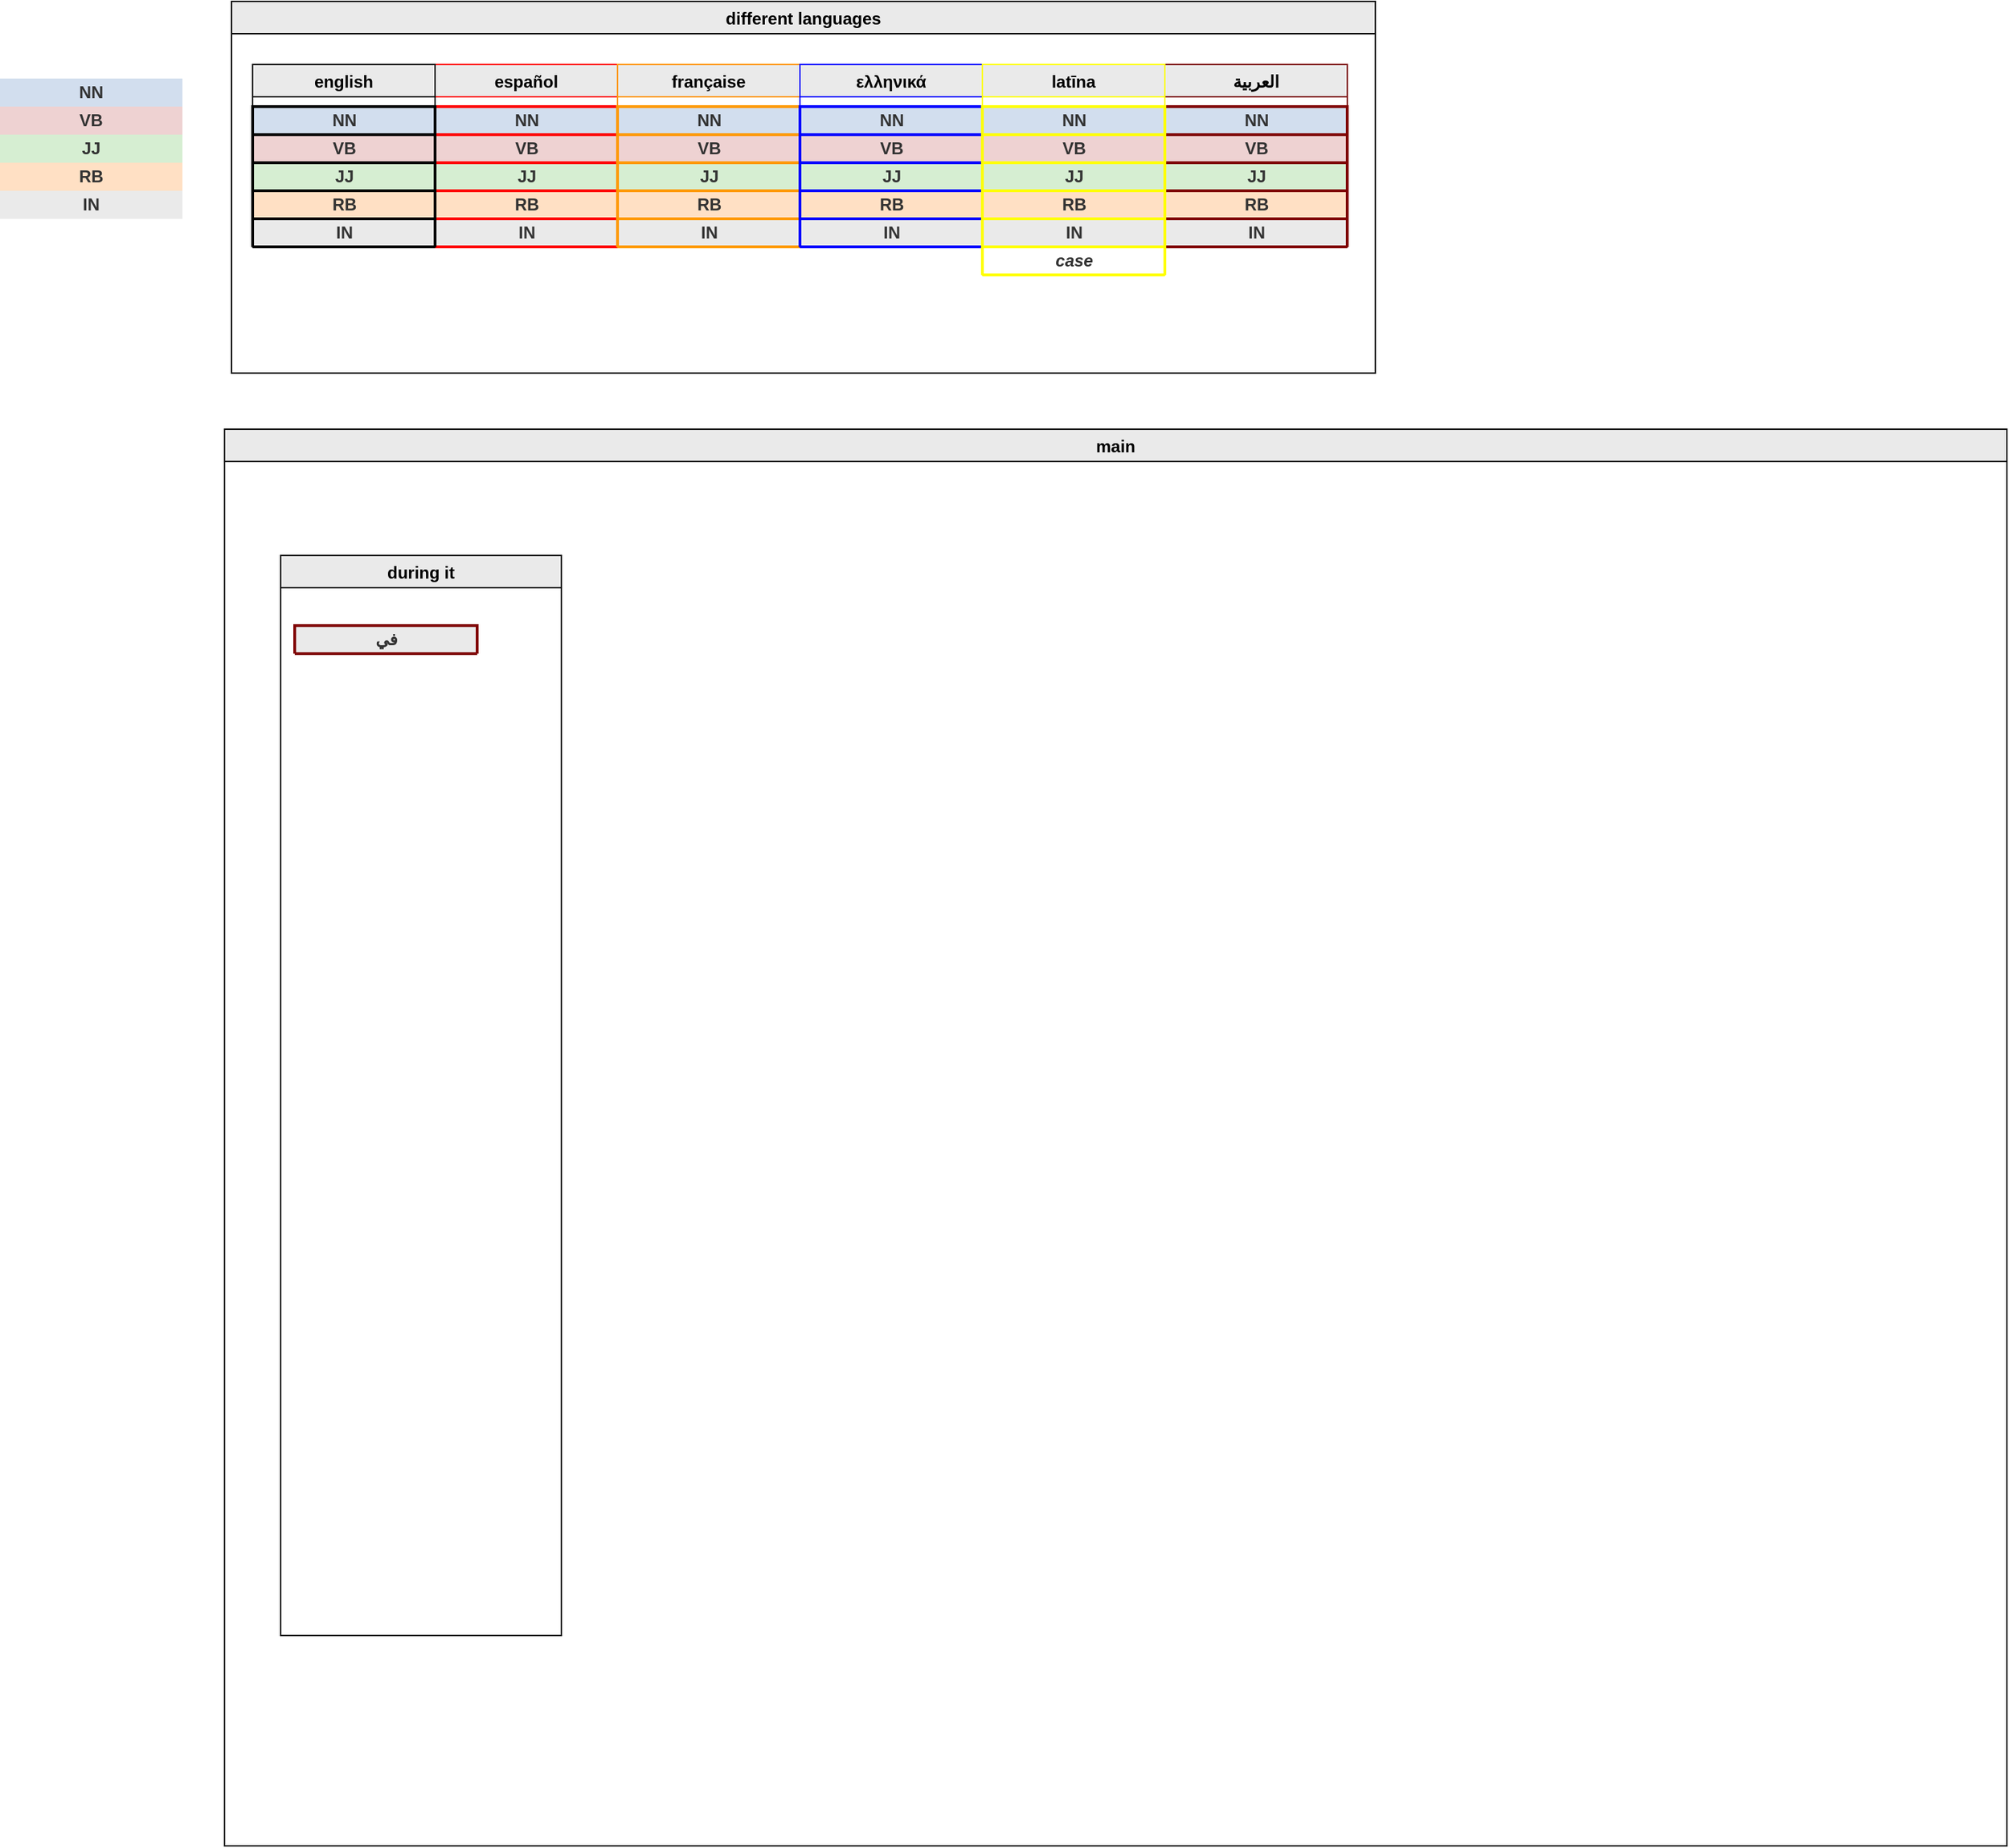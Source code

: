 <mxfile version="14.6.13" type="device"><diagram id="Lv6X66hLc7pnR628grv9" name="Page-1"><mxGraphModel dx="497" dy="370" grid="1" gridSize="10" guides="1" tooltips="1" connect="1" arrows="1" fold="1" page="1" pageScale="1" pageWidth="850" pageHeight="1100" math="0" shadow="0"><root><mxCell id="0"/><mxCell id="1" parent="0"/><mxCell id="_Sg2QXHfvqpjBRw9NtjB-1" value="&lt;b&gt;NN&lt;/b&gt;" style="rounded=0;whiteSpace=wrap;html=1;fontColor=#333333;strokeColor=none;fillColor=#d2deee;" vertex="1" parent="1"><mxGeometry x="160" y="200" width="130" height="20" as="geometry"/></mxCell><mxCell id="_Sg2QXHfvqpjBRw9NtjB-2" value="&lt;b&gt;VB&lt;/b&gt;" style="rounded=0;whiteSpace=wrap;html=1;fontColor=#333333;strokeColor=none;fillColor=#eed2d2;" vertex="1" parent="1"><mxGeometry x="160" y="220" width="130" height="20" as="geometry"/></mxCell><mxCell id="_Sg2QXHfvqpjBRw9NtjB-3" value="&lt;b&gt;JJ&lt;/b&gt;" style="rounded=0;whiteSpace=wrap;html=1;fontColor=#333333;strokeColor=none;fillColor=#d6eed2;" vertex="1" parent="1"><mxGeometry x="160" y="240" width="130" height="20" as="geometry"/></mxCell><mxCell id="_Sg2QXHfvqpjBRw9NtjB-4" value="&lt;b&gt;RB&lt;/b&gt;" style="rounded=0;whiteSpace=wrap;html=1;fontColor=#333333;strokeColor=none;fillColor=#ffe0c4;" vertex="1" parent="1"><mxGeometry x="160" y="260" width="130" height="20" as="geometry"/></mxCell><mxCell id="_Sg2QXHfvqpjBRw9NtjB-5" value="&lt;b&gt;IN&lt;/b&gt;" style="rounded=0;whiteSpace=wrap;html=1;fontColor=#333333;fillColor=#EAEAEA;strokeColor=none;" vertex="1" parent="1"><mxGeometry x="160" y="280" width="130" height="20" as="geometry"/></mxCell><mxCell id="_Sg2QXHfvqpjBRw9NtjB-65" value="different languages" style="swimlane;strokeWidth=1;gradientColor=none;fillColor=#EAEAEA;" vertex="1" parent="1"><mxGeometry x="325" y="145" width="815" height="265" as="geometry"><mxRectangle x="325" y="145" width="140" height="23" as="alternateBounds"/></mxGeometry></mxCell><mxCell id="_Sg2QXHfvqpjBRw9NtjB-13" value="español" style="swimlane;fontFamily=Helvetica;fontSize=12;fontColor=#000000;align=center;startSize=23;strokeColor=#FF0000;strokeWidth=1;fillColor=#EAEAEA;" vertex="1" parent="_Sg2QXHfvqpjBRw9NtjB-65"><mxGeometry x="145" y="45" width="130" height="130" as="geometry"><mxRectangle x="145" y="45" width="70" height="23" as="alternateBounds"/></mxGeometry></mxCell><mxCell id="_Sg2QXHfvqpjBRw9NtjB-6" value="&lt;b&gt;NN&lt;/b&gt;" style="swimlane;fontFamily=Helvetica;fontSize=12;fontColor=#333333;align=center;startSize=23;strokeColor=#ff0000;strokeWidth=2;fillColor=#d2deee;html=1;" vertex="1" parent="_Sg2QXHfvqpjBRw9NtjB-13"><mxGeometry y="30" width="130" height="20" as="geometry"/></mxCell><mxCell id="_Sg2QXHfvqpjBRw9NtjB-7" value="&lt;b&gt;VB&lt;/b&gt;" style="swimlane;fontFamily=Helvetica;fontSize=12;fontColor=#333333;align=center;startSize=23;strokeColor=#ff0000;strokeWidth=2;fillColor=#eed2d2;html=1;" vertex="1" parent="_Sg2QXHfvqpjBRw9NtjB-13"><mxGeometry y="50" width="130" height="20" as="geometry"/></mxCell><mxCell id="_Sg2QXHfvqpjBRw9NtjB-8" value="&lt;b&gt;JJ&lt;/b&gt;" style="swimlane;fontFamily=Helvetica;fontSize=12;fontColor=#333333;align=center;startSize=23;strokeColor=#ff0000;strokeWidth=2;fillColor=#d6eed2;html=1;" vertex="1" parent="_Sg2QXHfvqpjBRw9NtjB-13"><mxGeometry y="70" width="130" height="20" as="geometry"/></mxCell><mxCell id="_Sg2QXHfvqpjBRw9NtjB-9" value="&lt;b&gt;RB&lt;/b&gt;" style="swimlane;fontFamily=Helvetica;fontSize=12;fontColor=#333333;align=center;startSize=23;strokeColor=#ff0000;strokeWidth=2;fillColor=#ffe0c4;html=1;" vertex="1" parent="_Sg2QXHfvqpjBRw9NtjB-13"><mxGeometry y="90" width="130" height="20" as="geometry"/></mxCell><mxCell id="_Sg2QXHfvqpjBRw9NtjB-10" value="&lt;b&gt;IN&lt;/b&gt;" style="swimlane;fontFamily=Helvetica;fontSize=12;fontColor=#333333;align=center;startSize=23;strokeColor=#ff0000;strokeWidth=2;fillColor=#EAEAEA;html=1;" vertex="1" parent="_Sg2QXHfvqpjBRw9NtjB-13"><mxGeometry y="110" width="130" height="20" as="geometry"/></mxCell><mxCell id="_Sg2QXHfvqpjBRw9NtjB-20" value="english" style="swimlane;fontFamily=Helvetica;fontSize=12;fontColor=#000000;align=center;startSize=23;strokeColor=#000000;strokeWidth=1;fillColor=#EAEAEA;" vertex="1" parent="_Sg2QXHfvqpjBRw9NtjB-65"><mxGeometry x="15" y="45" width="130" height="130" as="geometry"><mxRectangle x="330" y="180" width="70" height="23" as="alternateBounds"/></mxGeometry></mxCell><mxCell id="_Sg2QXHfvqpjBRw9NtjB-21" value="&lt;b&gt;NN&lt;/b&gt;" style="swimlane;fontFamily=Helvetica;fontSize=12;fontColor=#333333;align=center;startSize=23;strokeColor=#000000;strokeWidth=2;fillColor=#d2deee;html=1;collapsible=0;" vertex="1" parent="_Sg2QXHfvqpjBRw9NtjB-20"><mxGeometry y="30" width="130" height="20" as="geometry"/></mxCell><mxCell id="_Sg2QXHfvqpjBRw9NtjB-22" value="&lt;b&gt;VB&lt;/b&gt;" style="swimlane;fontFamily=Helvetica;fontSize=12;fontColor=#333333;align=center;startSize=23;strokeColor=#000000;strokeWidth=2;fillColor=#eed2d2;html=1;collapsible=0;" vertex="1" parent="_Sg2QXHfvqpjBRw9NtjB-20"><mxGeometry y="50" width="130" height="20" as="geometry"/></mxCell><mxCell id="_Sg2QXHfvqpjBRw9NtjB-23" value="&lt;b&gt;JJ&lt;/b&gt;" style="swimlane;fontFamily=Helvetica;fontSize=12;fontColor=#333333;align=center;startSize=23;strokeColor=#000000;strokeWidth=2;fillColor=#d6eed2;html=1;collapsible=0;" vertex="1" parent="_Sg2QXHfvqpjBRw9NtjB-20"><mxGeometry y="70" width="130" height="20" as="geometry"/></mxCell><mxCell id="_Sg2QXHfvqpjBRw9NtjB-24" value="&lt;b&gt;RB&lt;/b&gt;" style="swimlane;fontFamily=Helvetica;fontSize=12;fontColor=#333333;align=center;startSize=23;strokeColor=#000000;strokeWidth=2;fillColor=#ffe0c4;html=1;collapsible=0;" vertex="1" parent="_Sg2QXHfvqpjBRw9NtjB-20"><mxGeometry y="90" width="130" height="20" as="geometry"/></mxCell><mxCell id="_Sg2QXHfvqpjBRw9NtjB-25" value="&lt;b&gt;IN&lt;/b&gt;" style="swimlane;fontFamily=Helvetica;fontSize=12;fontColor=#333333;align=center;startSize=23;strokeColor=#000000;strokeWidth=2;fillColor=#EAEAEA;html=1;swimlaneLine=1;collapsible=0;" vertex="1" parent="_Sg2QXHfvqpjBRw9NtjB-20"><mxGeometry y="110" width="130" height="20" as="geometry"/></mxCell><mxCell id="_Sg2QXHfvqpjBRw9NtjB-27" value="française" style="swimlane;fontFamily=Helvetica;fontSize=12;fontColor=#000000;align=center;startSize=23;strokeColor=#ff9900;strokeWidth=1;fillColor=#EAEAEA;" vertex="1" parent="_Sg2QXHfvqpjBRw9NtjB-65"><mxGeometry x="275" y="45" width="130" height="130" as="geometry"><mxRectangle x="330" y="180" width="70" height="23" as="alternateBounds"/></mxGeometry></mxCell><mxCell id="_Sg2QXHfvqpjBRw9NtjB-28" value="&lt;b&gt;NN&lt;/b&gt;" style="swimlane;fontFamily=Helvetica;fontSize=12;fontColor=#333333;align=center;startSize=23;strokeColor=#ff9900;strokeWidth=2;fillColor=#d2deee;html=1;" vertex="1" parent="_Sg2QXHfvqpjBRw9NtjB-27"><mxGeometry y="30" width="130" height="20" as="geometry"/></mxCell><mxCell id="_Sg2QXHfvqpjBRw9NtjB-29" value="&lt;b&gt;VB&lt;/b&gt;" style="swimlane;fontFamily=Helvetica;fontSize=12;fontColor=#333333;align=center;startSize=23;strokeColor=#ff9900;strokeWidth=2;fillColor=#eed2d2;html=1;" vertex="1" parent="_Sg2QXHfvqpjBRw9NtjB-27"><mxGeometry y="50" width="130" height="20" as="geometry"/></mxCell><mxCell id="_Sg2QXHfvqpjBRw9NtjB-30" value="&lt;b&gt;JJ&lt;/b&gt;" style="swimlane;fontFamily=Helvetica;fontSize=12;fontColor=#333333;align=center;startSize=23;strokeColor=#ff9900;strokeWidth=2;fillColor=#d6eed2;html=1;" vertex="1" parent="_Sg2QXHfvqpjBRw9NtjB-27"><mxGeometry y="70" width="130" height="20" as="geometry"/></mxCell><mxCell id="_Sg2QXHfvqpjBRw9NtjB-31" value="&lt;b&gt;RB&lt;/b&gt;" style="swimlane;fontFamily=Helvetica;fontSize=12;fontColor=#333333;align=center;startSize=23;strokeColor=#ff9900;strokeWidth=2;fillColor=#ffe0c4;html=1;" vertex="1" parent="_Sg2QXHfvqpjBRw9NtjB-27"><mxGeometry y="90" width="130" height="20" as="geometry"/></mxCell><mxCell id="_Sg2QXHfvqpjBRw9NtjB-32" value="&lt;b&gt;IN&lt;/b&gt;" style="swimlane;fontFamily=Helvetica;fontSize=12;fontColor=#333333;align=center;startSize=23;strokeColor=#ff9900;strokeWidth=2;fillColor=#EAEAEA;html=1;" vertex="1" parent="_Sg2QXHfvqpjBRw9NtjB-27"><mxGeometry y="110" width="130" height="20" as="geometry"/></mxCell><mxCell id="_Sg2QXHfvqpjBRw9NtjB-33" value="ελληνικά" style="swimlane;fontFamily=Helvetica;fontSize=12;fontColor=#000000;align=center;startSize=23;strokeColor=#0000ff;strokeWidth=1;fillColor=#EAEAEA;" vertex="1" parent="_Sg2QXHfvqpjBRw9NtjB-65"><mxGeometry x="405" y="45" width="130" height="130" as="geometry"><mxRectangle x="330" y="180" width="70" height="23" as="alternateBounds"/></mxGeometry></mxCell><mxCell id="_Sg2QXHfvqpjBRw9NtjB-34" value="&lt;b&gt;NN&lt;/b&gt;" style="swimlane;fontFamily=Helvetica;fontSize=12;fontColor=#333333;align=center;startSize=23;strokeColor=#0000ff;strokeWidth=2;fillColor=#d2deee;html=1;" vertex="1" parent="_Sg2QXHfvqpjBRw9NtjB-33"><mxGeometry y="30" width="130" height="20" as="geometry"/></mxCell><mxCell id="_Sg2QXHfvqpjBRw9NtjB-35" value="&lt;b&gt;VB&lt;/b&gt;" style="swimlane;fontFamily=Helvetica;fontSize=12;fontColor=#333333;align=center;startSize=23;strokeColor=#0000ff;strokeWidth=2;fillColor=#eed2d2;html=1;" vertex="1" parent="_Sg2QXHfvqpjBRw9NtjB-33"><mxGeometry y="50" width="130" height="20" as="geometry"/></mxCell><mxCell id="_Sg2QXHfvqpjBRw9NtjB-36" value="&lt;b&gt;JJ&lt;/b&gt;" style="swimlane;fontFamily=Helvetica;fontSize=12;fontColor=#333333;align=center;startSize=23;strokeColor=#0000ff;strokeWidth=2;fillColor=#d6eed2;html=1;" vertex="1" parent="_Sg2QXHfvqpjBRw9NtjB-33"><mxGeometry y="70" width="130" height="20" as="geometry"/></mxCell><mxCell id="_Sg2QXHfvqpjBRw9NtjB-37" value="&lt;b&gt;RB&lt;/b&gt;" style="swimlane;fontFamily=Helvetica;fontSize=12;fontColor=#333333;align=center;startSize=23;strokeColor=#0000ff;strokeWidth=2;fillColor=#ffe0c4;html=1;" vertex="1" parent="_Sg2QXHfvqpjBRw9NtjB-33"><mxGeometry y="90" width="130" height="20" as="geometry"/></mxCell><mxCell id="_Sg2QXHfvqpjBRw9NtjB-38" value="&lt;b&gt;IN&lt;/b&gt;" style="swimlane;fontFamily=Helvetica;fontSize=12;fontColor=#333333;align=center;startSize=23;strokeColor=#0000ff;strokeWidth=2;fillColor=#EAEAEA;html=1;" vertex="1" parent="_Sg2QXHfvqpjBRw9NtjB-33"><mxGeometry y="110" width="130" height="20" as="geometry"/></mxCell><mxCell id="_Sg2QXHfvqpjBRw9NtjB-53" value="العربية" style="swimlane;fontFamily=Helvetica;fontSize=12;fontColor=#000000;align=center;startSize=23;strokeColor=#800000;strokeWidth=1;fillColor=#EAEAEA;" vertex="1" parent="_Sg2QXHfvqpjBRw9NtjB-65"><mxGeometry x="665" y="45" width="130" height="130" as="geometry"><mxRectangle x="330" y="180" width="70" height="23" as="alternateBounds"/></mxGeometry></mxCell><mxCell id="_Sg2QXHfvqpjBRw9NtjB-54" value="&lt;b&gt;NN&lt;/b&gt;" style="swimlane;fontFamily=Helvetica;fontSize=12;fontColor=#333333;align=center;startSize=23;strokeColor=#800000;strokeWidth=2;fillColor=#d2deee;html=1;pointerEvents=1;expand=1;collapsible=0;" vertex="1" parent="_Sg2QXHfvqpjBRw9NtjB-53"><mxGeometry y="30" width="130" height="20" as="geometry"/></mxCell><mxCell id="_Sg2QXHfvqpjBRw9NtjB-55" value="&lt;b&gt;VB&lt;/b&gt;" style="swimlane;fontFamily=Helvetica;fontSize=12;fontColor=#333333;align=center;startSize=23;strokeColor=#800000;strokeWidth=2;fillColor=#eed2d2;html=1;container=0;" vertex="1" parent="_Sg2QXHfvqpjBRw9NtjB-53"><mxGeometry y="50" width="130" height="20" as="geometry"/></mxCell><mxCell id="_Sg2QXHfvqpjBRw9NtjB-56" value="&lt;b&gt;JJ&lt;/b&gt;" style="swimlane;fontFamily=Helvetica;fontSize=12;fontColor=#333333;align=center;startSize=23;strokeColor=#800000;strokeWidth=2;fillColor=#d6eed2;html=1;container=0;" vertex="1" parent="_Sg2QXHfvqpjBRw9NtjB-53"><mxGeometry y="70" width="130" height="20" as="geometry"/></mxCell><mxCell id="_Sg2QXHfvqpjBRw9NtjB-57" value="&lt;b&gt;RB&lt;/b&gt;" style="swimlane;fontFamily=Helvetica;fontSize=12;fontColor=#333333;align=center;startSize=23;strokeColor=#800000;strokeWidth=2;fillColor=#ffe0c4;html=1;editable=1;fixDash=0;metaEdit=0;comic=0;collapsible=0;" vertex="1" parent="_Sg2QXHfvqpjBRw9NtjB-53"><mxGeometry y="90" width="130" height="20" as="geometry"/></mxCell><mxCell id="_Sg2QXHfvqpjBRw9NtjB-58" value="&lt;b&gt;IN&lt;/b&gt;" style="swimlane;fontFamily=Helvetica;fontSize=12;fontColor=#333333;align=center;startSize=23;strokeColor=#800000;strokeWidth=2;fillColor=#EAEAEA;html=1;editable=1;fixDash=0;metaEdit=0;comic=0;" vertex="1" parent="_Sg2QXHfvqpjBRw9NtjB-53"><mxGeometry y="110" width="130" height="20" as="geometry"/></mxCell><mxCell id="_Sg2QXHfvqpjBRw9NtjB-40" value="latīna" style="swimlane;fontFamily=Helvetica;fontSize=12;fontColor=#000000;align=center;startSize=23;strokeColor=#FFFF00;strokeWidth=1;fillColor=#EAEAEA;" vertex="1" parent="1"><mxGeometry x="860" y="190" width="130" height="150" as="geometry"><mxRectangle x="860" y="190" width="70" height="23" as="alternateBounds"/></mxGeometry></mxCell><mxCell id="_Sg2QXHfvqpjBRw9NtjB-41" value="&lt;b&gt;NN&lt;/b&gt;" style="swimlane;fontFamily=Helvetica;fontSize=12;fontColor=#333333;align=center;startSize=23;strokeColor=#FFFF00;strokeWidth=2;fillColor=#d2deee;html=1;" vertex="1" parent="_Sg2QXHfvqpjBRw9NtjB-40"><mxGeometry y="30" width="130" height="20" as="geometry"><mxRectangle y="30" width="50" height="23" as="alternateBounds"/></mxGeometry></mxCell><mxCell id="_Sg2QXHfvqpjBRw9NtjB-42" value="&lt;b&gt;VB&lt;/b&gt;" style="swimlane;fontFamily=Helvetica;fontSize=12;fontColor=#333333;align=center;startSize=23;strokeColor=#FFFF00;strokeWidth=2;fillColor=#eed2d2;html=1;" vertex="1" parent="_Sg2QXHfvqpjBRw9NtjB-40"><mxGeometry y="50" width="130" height="20" as="geometry"/></mxCell><mxCell id="_Sg2QXHfvqpjBRw9NtjB-43" value="&lt;b&gt;JJ&lt;/b&gt;" style="swimlane;fontFamily=Helvetica;fontSize=12;fontColor=#333333;align=center;startSize=23;strokeColor=#FFFF00;strokeWidth=2;fillColor=#d6eed2;html=1;" vertex="1" parent="_Sg2QXHfvqpjBRw9NtjB-40"><mxGeometry y="70" width="130" height="20" as="geometry"/></mxCell><mxCell id="_Sg2QXHfvqpjBRw9NtjB-44" value="&lt;b&gt;RB&lt;/b&gt;" style="swimlane;fontFamily=Helvetica;fontSize=12;fontColor=#333333;align=center;startSize=23;strokeColor=#FFFF00;strokeWidth=2;fillColor=#ffe0c4;html=1;" vertex="1" parent="_Sg2QXHfvqpjBRw9NtjB-40"><mxGeometry y="90" width="130" height="20" as="geometry"/></mxCell><mxCell id="_Sg2QXHfvqpjBRw9NtjB-45" value="&lt;b&gt;IN&lt;/b&gt;" style="swimlane;fontFamily=Helvetica;fontSize=12;fontColor=#333333;align=center;startSize=23;strokeColor=#FFFF00;strokeWidth=2;fillColor=#EAEAEA;html=1;" vertex="1" parent="_Sg2QXHfvqpjBRw9NtjB-40"><mxGeometry y="110" width="130" height="20" as="geometry"/></mxCell><mxCell id="_Sg2QXHfvqpjBRw9NtjB-73" value="&lt;b&gt;&lt;i&gt;case&lt;/i&gt;&lt;/b&gt;" style="swimlane;fontFamily=Helvetica;fontSize=12;fontColor=#333333;align=center;startSize=23;strokeColor=#FFFF00;strokeWidth=2;html=1;fillColor=#FFFFFF;" vertex="1" parent="_Sg2QXHfvqpjBRw9NtjB-40"><mxGeometry y="130" width="130" height="20" as="geometry"/></mxCell><mxCell id="_Sg2QXHfvqpjBRw9NtjB-75" value="main" style="swimlane;pointerEvents=1;strokeColor=#000000;strokeWidth=1;fillColor=#EAEAEA;gradientColor=none;" vertex="1" parent="1"><mxGeometry x="320" y="450" width="1270" height="1010" as="geometry"/></mxCell><mxCell id="_Sg2QXHfvqpjBRw9NtjB-76" value="during it" style="swimlane;pointerEvents=1;strokeColor=#000000;strokeWidth=1;fillColor=#EAEAEA;gradientColor=none;" vertex="1" parent="_Sg2QXHfvqpjBRw9NtjB-75"><mxGeometry x="40" y="90" width="200" height="770" as="geometry"/></mxCell><mxCell id="_Sg2QXHfvqpjBRw9NtjB-80" value="في" style="swimlane;fontFamily=Helvetica;fontSize=12;fontColor=#333333;align=center;startSize=23;strokeColor=#800000;strokeWidth=2;fillColor=#EAEAEA;html=1;editable=1;fixDash=0;metaEdit=0;comic=0;" vertex="1" parent="_Sg2QXHfvqpjBRw9NtjB-76"><mxGeometry x="10" y="50" width="130" height="20" as="geometry"/></mxCell></root></mxGraphModel></diagram></mxfile>